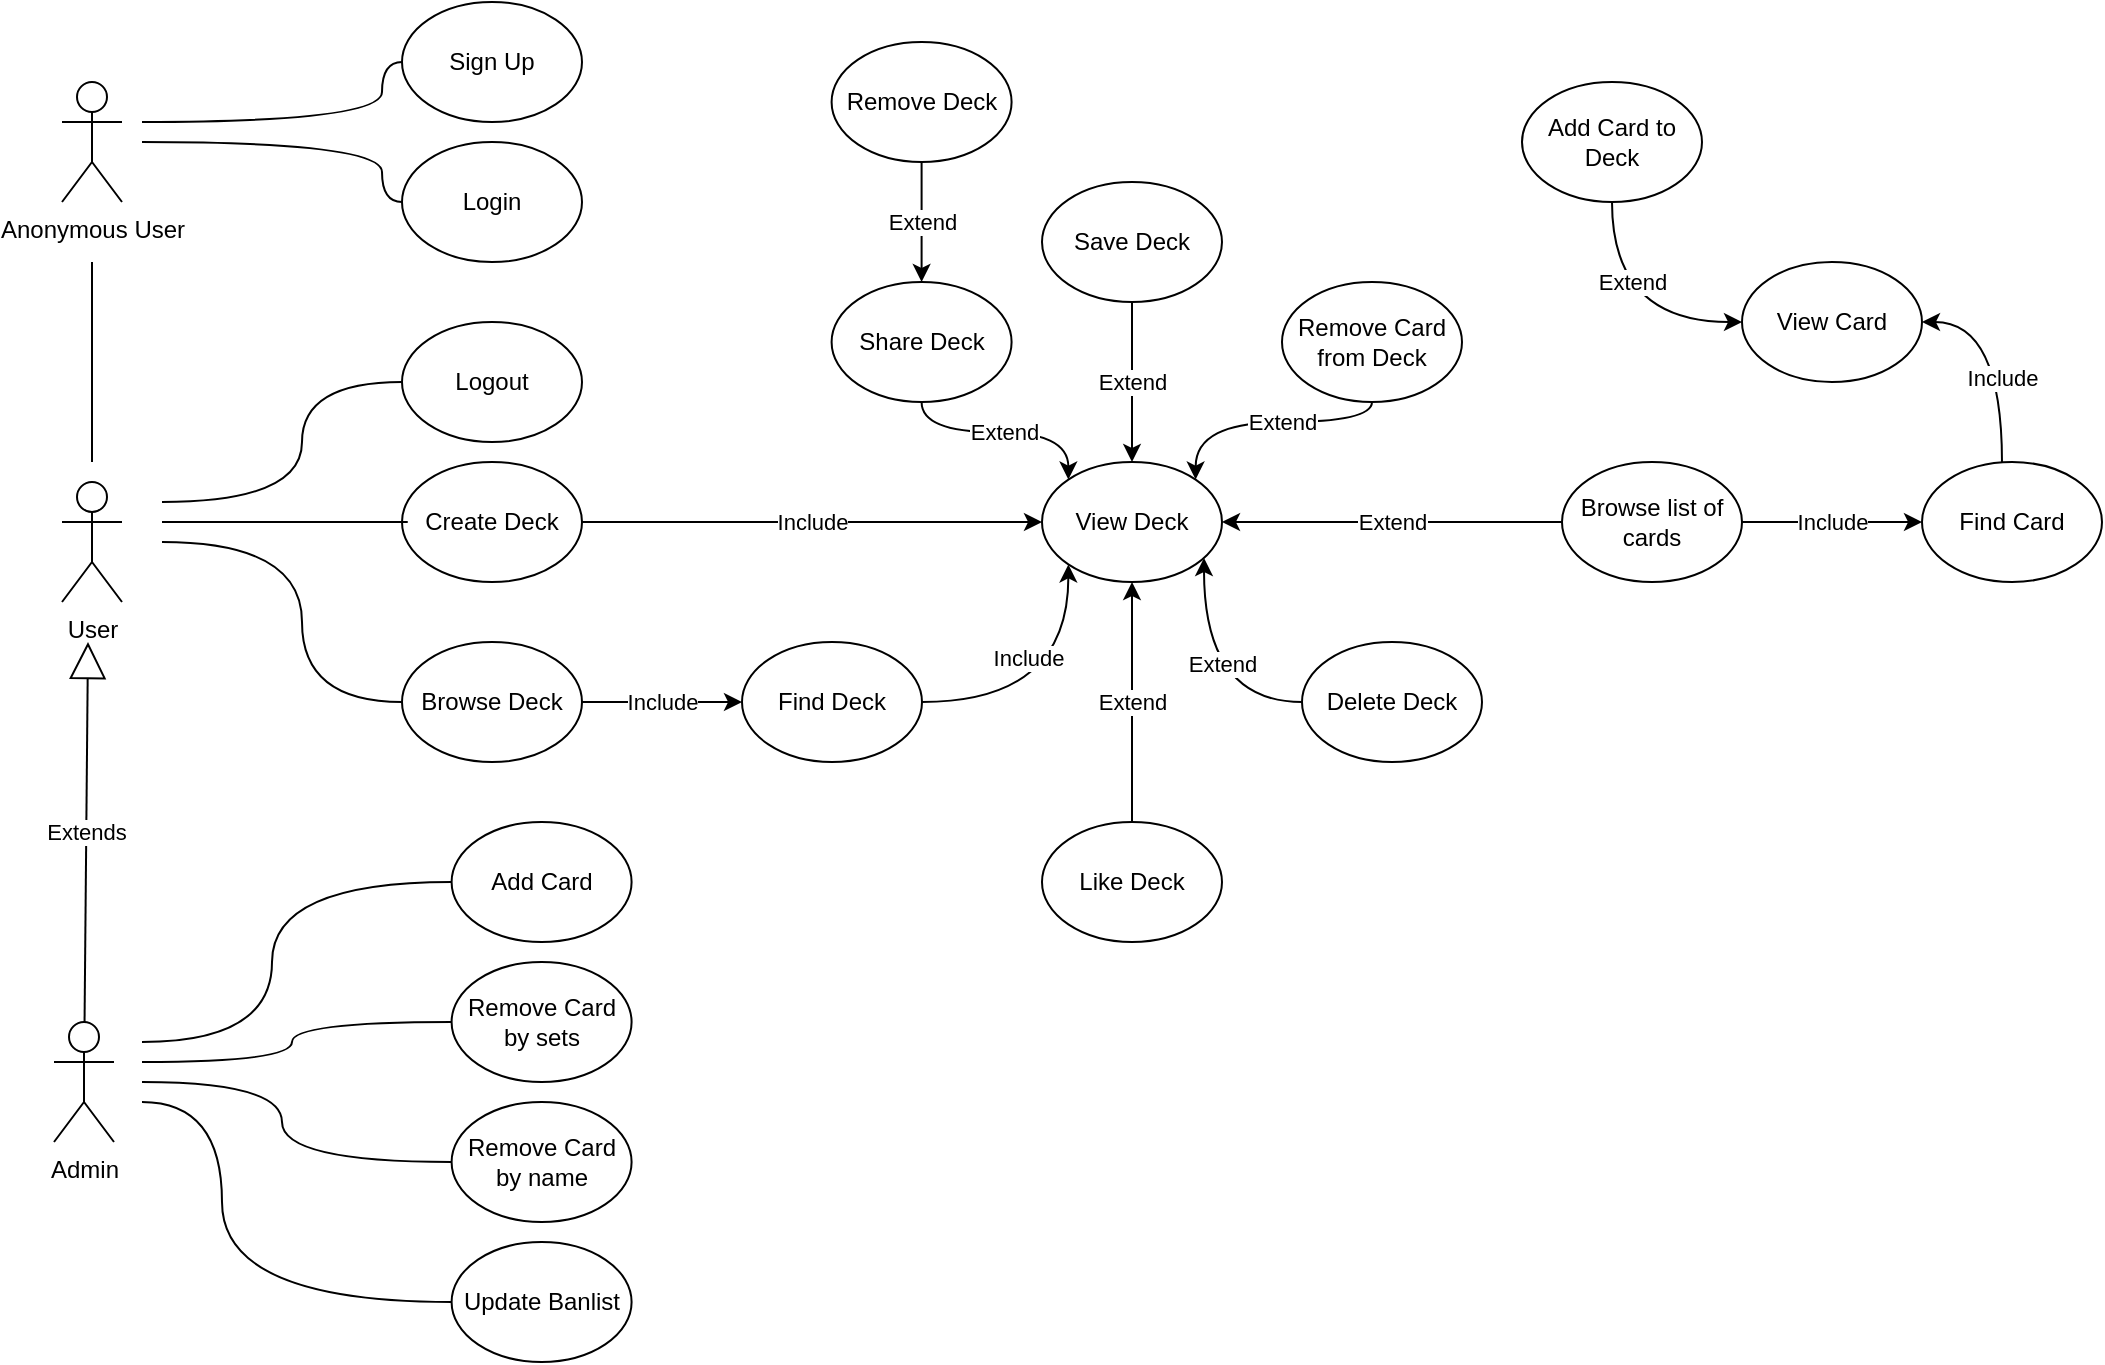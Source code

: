 <mxfile version="13.9.9" type="device"><diagram id="yVSfzS78so_vBnTFhU_X" name="Page-1"><mxGraphModel dx="1217" dy="706" grid="1" gridSize="10" guides="1" tooltips="1" connect="1" arrows="1" fold="1" page="1" pageScale="1" pageWidth="1169" pageHeight="827" math="0" shadow="0"><root><mxCell id="0"/><mxCell id="1" parent="0"/><mxCell id="9VWI_Bld4Z5zV3xlWNbk-1" value="User" style="shape=umlActor;verticalLabelPosition=bottom;verticalAlign=top;html=1;outlineConnect=0;" parent="1" vertex="1"><mxGeometry x="50" y="260" width="30" height="60" as="geometry"/></mxCell><mxCell id="9VWI_Bld4Z5zV3xlWNbk-5" value="Share Deck" style="ellipse;whiteSpace=wrap;html=1;" parent="1" vertex="1"><mxGeometry x="434.8" y="160" width="90" height="60" as="geometry"/></mxCell><mxCell id="9VWI_Bld4Z5zV3xlWNbk-6" value="Like Deck" style="ellipse;whiteSpace=wrap;html=1;" parent="1" vertex="1"><mxGeometry x="540" y="430" width="90" height="60" as="geometry"/></mxCell><mxCell id="9VWI_Bld4Z5zV3xlWNbk-14" value="" style="endArrow=classic;html=1;edgeStyle=orthogonalEdgeStyle;curved=1;exitX=0.5;exitY=0;exitDx=0;exitDy=0;entryX=0.5;entryY=1;entryDx=0;entryDy=0;" parent="1" source="9VWI_Bld4Z5zV3xlWNbk-6" target="9VWI_Bld4Z5zV3xlWNbk-35" edge="1"><mxGeometry relative="1" as="geometry"><mxPoint x="560" y="700" as="sourcePoint"/><mxPoint x="605" y="330" as="targetPoint"/></mxGeometry></mxCell><mxCell id="9VWI_Bld4Z5zV3xlWNbk-15" value="Extend" style="edgeLabel;resizable=0;html=1;align=center;verticalAlign=middle;" parent="9VWI_Bld4Z5zV3xlWNbk-14" connectable="0" vertex="1"><mxGeometry relative="1" as="geometry"/></mxCell><mxCell id="9VWI_Bld4Z5zV3xlWNbk-33" value="Create Deck" style="ellipse;whiteSpace=wrap;html=1;" parent="1" vertex="1"><mxGeometry x="220" y="250" width="90" height="60" as="geometry"/></mxCell><mxCell id="9VWI_Bld4Z5zV3xlWNbk-34" value="" style="endArrow=none;html=1;edgeStyle=orthogonalEdgeStyle;curved=1;entryX=0;entryY=0.5;entryDx=0;entryDy=0;" parent="1" target="9VWI_Bld4Z5zV3xlWNbk-33" edge="1"><mxGeometry width="50" height="50" relative="1" as="geometry"><mxPoint x="100" y="280" as="sourcePoint"/><mxPoint x="230" y="280" as="targetPoint"/><Array as="points"><mxPoint x="240" y="280"/><mxPoint x="240" y="280"/></Array></mxGeometry></mxCell><mxCell id="9VWI_Bld4Z5zV3xlWNbk-35" value="View Deck" style="ellipse;whiteSpace=wrap;html=1;" parent="1" vertex="1"><mxGeometry x="540" y="250" width="90" height="60" as="geometry"/></mxCell><mxCell id="9VWI_Bld4Z5zV3xlWNbk-37" value="" style="endArrow=classic;html=1;edgeStyle=orthogonalEdgeStyle;curved=1;exitX=1;exitY=0.5;exitDx=0;exitDy=0;entryX=0;entryY=0.5;entryDx=0;entryDy=0;" parent="1" source="9VWI_Bld4Z5zV3xlWNbk-33" target="9VWI_Bld4Z5zV3xlWNbk-35" edge="1"><mxGeometry relative="1" as="geometry"><mxPoint x="410" y="100" as="sourcePoint"/><mxPoint x="470" y="100" as="targetPoint"/></mxGeometry></mxCell><mxCell id="9VWI_Bld4Z5zV3xlWNbk-38" value="Include" style="edgeLabel;resizable=0;html=1;align=center;verticalAlign=middle;" parent="9VWI_Bld4Z5zV3xlWNbk-37" connectable="0" vertex="1"><mxGeometry relative="1" as="geometry"/></mxCell><mxCell id="9VWI_Bld4Z5zV3xlWNbk-43" value="Add Card to Deck" style="ellipse;whiteSpace=wrap;html=1;" parent="1" vertex="1"><mxGeometry x="780" y="60" width="90" height="60" as="geometry"/></mxCell><mxCell id="9VWI_Bld4Z5zV3xlWNbk-44" value="" style="endArrow=classic;html=1;edgeStyle=orthogonalEdgeStyle;curved=1;exitX=0.5;exitY=1;exitDx=0;exitDy=0;entryX=0;entryY=0.5;entryDx=0;entryDy=0;" parent="1" source="9VWI_Bld4Z5zV3xlWNbk-43" target="0TJtxd7_ahMWwG88mdCw-21" edge="1"><mxGeometry relative="1" as="geometry"><mxPoint x="660" y="280" as="sourcePoint"/><mxPoint x="800" y="170" as="targetPoint"/></mxGeometry></mxCell><mxCell id="9VWI_Bld4Z5zV3xlWNbk-45" value="Extend" style="edgeLabel;resizable=0;html=1;align=center;verticalAlign=middle;" parent="9VWI_Bld4Z5zV3xlWNbk-44" connectable="0" vertex="1"><mxGeometry relative="1" as="geometry"><mxPoint x="7" y="-20" as="offset"/></mxGeometry></mxCell><mxCell id="9VWI_Bld4Z5zV3xlWNbk-48" value="Browse Deck" style="ellipse;whiteSpace=wrap;html=1;" parent="1" vertex="1"><mxGeometry x="220" y="340" width="90" height="60" as="geometry"/></mxCell><mxCell id="9VWI_Bld4Z5zV3xlWNbk-49" value="" style="endArrow=none;html=1;edgeStyle=orthogonalEdgeStyle;curved=1;entryX=0;entryY=0.5;entryDx=0;entryDy=0;" parent="1" target="9VWI_Bld4Z5zV3xlWNbk-48" edge="1"><mxGeometry width="50" height="50" relative="1" as="geometry"><mxPoint x="100" y="290" as="sourcePoint"/><mxPoint x="220" y="320" as="targetPoint"/><Array as="points"><mxPoint x="170" y="290"/><mxPoint x="170" y="370"/></Array></mxGeometry></mxCell><mxCell id="9VWI_Bld4Z5zV3xlWNbk-53" value="Remove Card&lt;br&gt;by name" style="ellipse;whiteSpace=wrap;html=1;" parent="1" vertex="1"><mxGeometry x="244.8" y="570" width="90" height="60" as="geometry"/></mxCell><mxCell id="9VWI_Bld4Z5zV3xlWNbk-54" value="" style="endArrow=none;html=1;edgeStyle=orthogonalEdgeStyle;curved=1;entryX=0;entryY=0.5;entryDx=0;entryDy=0;" parent="1" target="9VWI_Bld4Z5zV3xlWNbk-53" edge="1"><mxGeometry width="50" height="50" relative="1" as="geometry"><mxPoint x="90" y="560" as="sourcePoint"/><mxPoint x="215" y="560" as="targetPoint"/><Array as="points"><mxPoint x="160" y="560"/><mxPoint x="160" y="600"/></Array></mxGeometry></mxCell><mxCell id="BHcnqF2V0i278zOYSRyX-1" value="Remove Card from Deck" style="ellipse;whiteSpace=wrap;html=1;" parent="1" vertex="1"><mxGeometry x="660" y="160" width="90" height="60" as="geometry"/></mxCell><mxCell id="BHcnqF2V0i278zOYSRyX-2" value="" style="endArrow=classic;html=1;edgeStyle=orthogonalEdgeStyle;curved=1;exitX=0.5;exitY=1;exitDx=0;exitDy=0;entryX=1;entryY=0;entryDx=0;entryDy=0;" parent="1" source="BHcnqF2V0i278zOYSRyX-1" target="9VWI_Bld4Z5zV3xlWNbk-35" edge="1"><mxGeometry relative="1" as="geometry"><mxPoint x="683.06" y="350" as="sourcePoint"/><mxPoint x="660" y="380" as="targetPoint"/><Array as="points"><mxPoint x="705" y="230"/><mxPoint x="617" y="230"/></Array></mxGeometry></mxCell><mxCell id="BHcnqF2V0i278zOYSRyX-3" value="Extend" style="edgeLabel;resizable=0;html=1;align=center;verticalAlign=middle;" parent="BHcnqF2V0i278zOYSRyX-2" connectable="0" vertex="1"><mxGeometry relative="1" as="geometry"><mxPoint x="8.33" as="offset"/></mxGeometry></mxCell><mxCell id="BHcnqF2V0i278zOYSRyX-4" value="" style="endArrow=classic;html=1;edgeStyle=orthogonalEdgeStyle;curved=1;exitX=1;exitY=0.5;exitDx=0;exitDy=0;entryX=0;entryY=0.5;entryDx=0;entryDy=0;" parent="1" source="9VWI_Bld4Z5zV3xlWNbk-48" target="BHcnqF2V0i278zOYSRyX-6" edge="1"><mxGeometry relative="1" as="geometry"><mxPoint x="370.0" y="280" as="sourcePoint"/><mxPoint x="410" y="370" as="targetPoint"/></mxGeometry></mxCell><mxCell id="BHcnqF2V0i278zOYSRyX-5" value="Include" style="edgeLabel;resizable=0;html=1;align=center;verticalAlign=middle;" parent="BHcnqF2V0i278zOYSRyX-4" connectable="0" vertex="1"><mxGeometry relative="1" as="geometry"/></mxCell><mxCell id="BHcnqF2V0i278zOYSRyX-6" value="Find Deck" style="ellipse;whiteSpace=wrap;html=1;" parent="1" vertex="1"><mxGeometry x="390" y="340" width="90" height="60" as="geometry"/></mxCell><mxCell id="BHcnqF2V0i278zOYSRyX-7" value="" style="endArrow=classic;html=1;edgeStyle=orthogonalEdgeStyle;curved=1;entryX=0;entryY=1;entryDx=0;entryDy=0;exitX=1;exitY=0.5;exitDx=0;exitDy=0;" parent="1" source="BHcnqF2V0i278zOYSRyX-6" target="9VWI_Bld4Z5zV3xlWNbk-35" edge="1"><mxGeometry relative="1" as="geometry"><mxPoint x="410" y="518.26" as="sourcePoint"/><mxPoint x="461.14" y="340" as="targetPoint"/></mxGeometry></mxCell><mxCell id="BHcnqF2V0i278zOYSRyX-8" value="Include" style="edgeLabel;resizable=0;html=1;align=center;verticalAlign=middle;" parent="BHcnqF2V0i278zOYSRyX-7" connectable="0" vertex="1"><mxGeometry relative="1" as="geometry"><mxPoint x="-18.4" y="-22.34" as="offset"/></mxGeometry></mxCell><mxCell id="BHcnqF2V0i278zOYSRyX-11" value="Delete Deck" style="ellipse;whiteSpace=wrap;html=1;" parent="1" vertex="1"><mxGeometry x="670" y="340.0" width="90" height="60" as="geometry"/></mxCell><mxCell id="BHcnqF2V0i278zOYSRyX-12" value="" style="endArrow=classic;html=1;edgeStyle=orthogonalEdgeStyle;curved=1;exitX=0;exitY=0.5;exitDx=0;exitDy=0;" parent="1" source="BHcnqF2V0i278zOYSRyX-11" target="9VWI_Bld4Z5zV3xlWNbk-35" edge="1"><mxGeometry relative="1" as="geometry"><mxPoint x="800" y="439" as="sourcePoint"/><mxPoint x="610" y="301" as="targetPoint"/><Array as="points"><mxPoint x="621" y="370"/></Array></mxGeometry></mxCell><mxCell id="BHcnqF2V0i278zOYSRyX-13" value="Extend" style="edgeLabel;resizable=0;html=1;align=center;verticalAlign=middle;" parent="BHcnqF2V0i278zOYSRyX-12" connectable="0" vertex="1"><mxGeometry relative="1" as="geometry"><mxPoint x="9" y="-8" as="offset"/></mxGeometry></mxCell><mxCell id="BHcnqF2V0i278zOYSRyX-15" value="Admin" style="shape=umlActor;verticalLabelPosition=bottom;verticalAlign=top;html=1;outlineConnect=0;" parent="1" vertex="1"><mxGeometry x="46" y="530" width="30" height="60" as="geometry"/></mxCell><mxCell id="BHcnqF2V0i278zOYSRyX-16" value="Extends" style="endArrow=block;endSize=16;endFill=0;html=1;" parent="1" source="BHcnqF2V0i278zOYSRyX-15" edge="1"><mxGeometry width="160" relative="1" as="geometry"><mxPoint y="390" as="sourcePoint"/><mxPoint x="63" y="340" as="targetPoint"/></mxGeometry></mxCell><mxCell id="BHcnqF2V0i278zOYSRyX-18" value="Add Card" style="ellipse;whiteSpace=wrap;html=1;" parent="1" vertex="1"><mxGeometry x="244.8" y="430" width="90" height="60" as="geometry"/></mxCell><mxCell id="BHcnqF2V0i278zOYSRyX-19" value="" style="endArrow=none;html=1;edgeStyle=orthogonalEdgeStyle;curved=1;entryX=0;entryY=0.5;entryDx=0;entryDy=0;" parent="1" target="BHcnqF2V0i278zOYSRyX-18" edge="1"><mxGeometry width="50" height="50" relative="1" as="geometry"><mxPoint x="90" y="540" as="sourcePoint"/><mxPoint x="285" y="484" as="targetPoint"/><Array as="points"><mxPoint x="155" y="540"/><mxPoint x="155" y="460"/></Array></mxGeometry></mxCell><mxCell id="BHcnqF2V0i278zOYSRyX-20" value="Update Banlist" style="ellipse;whiteSpace=wrap;html=1;" parent="1" vertex="1"><mxGeometry x="244.8" y="640" width="90" height="60" as="geometry"/></mxCell><mxCell id="BHcnqF2V0i278zOYSRyX-21" value="" style="endArrow=none;html=1;edgeStyle=orthogonalEdgeStyle;curved=1;" parent="1" target="BHcnqF2V0i278zOYSRyX-20" edge="1"><mxGeometry width="50" height="50" relative="1" as="geometry"><mxPoint x="90" y="570" as="sourcePoint"/><mxPoint x="195" y="769.94" as="targetPoint"/><Array as="points"><mxPoint x="130" y="570"/><mxPoint x="130" y="670"/></Array></mxGeometry></mxCell><mxCell id="BHcnqF2V0i278zOYSRyX-29" value="Remove Deck" style="ellipse;whiteSpace=wrap;html=1;" parent="1" vertex="1"><mxGeometry x="434.8" y="40" width="90" height="60" as="geometry"/></mxCell><mxCell id="BHcnqF2V0i278zOYSRyX-30" value="" style="endArrow=classic;html=1;edgeStyle=orthogonalEdgeStyle;curved=1;exitX=0.5;exitY=1;exitDx=0;exitDy=0;entryX=0.5;entryY=0;entryDx=0;entryDy=0;" parent="1" source="BHcnqF2V0i278zOYSRyX-29" target="9VWI_Bld4Z5zV3xlWNbk-5" edge="1"><mxGeometry relative="1" as="geometry"><mxPoint x="555" y="270" as="sourcePoint"/><mxPoint x="460" y="340" as="targetPoint"/></mxGeometry></mxCell><mxCell id="BHcnqF2V0i278zOYSRyX-31" value="Extend" style="edgeLabel;resizable=0;html=1;align=center;verticalAlign=middle;" parent="BHcnqF2V0i278zOYSRyX-30" connectable="0" vertex="1"><mxGeometry relative="1" as="geometry"><mxPoint as="offset"/></mxGeometry></mxCell><mxCell id="0TJtxd7_ahMWwG88mdCw-5" value="Sign Up" style="ellipse;whiteSpace=wrap;html=1;" parent="1" vertex="1"><mxGeometry x="220" y="20" width="90" height="60" as="geometry"/></mxCell><mxCell id="0TJtxd7_ahMWwG88mdCw-6" value="" style="endArrow=none;html=1;edgeStyle=orthogonalEdgeStyle;curved=1;entryX=0;entryY=0.5;entryDx=0;entryDy=0;" parent="1" target="0TJtxd7_ahMWwG88mdCw-5" edge="1"><mxGeometry width="50" height="50" relative="1" as="geometry"><mxPoint x="90" y="80" as="sourcePoint"/><mxPoint x="130" y="190" as="targetPoint"/><Array as="points"><mxPoint x="210" y="80"/><mxPoint x="210" y="50"/></Array></mxGeometry></mxCell><mxCell id="0TJtxd7_ahMWwG88mdCw-11" value="Login" style="ellipse;whiteSpace=wrap;html=1;" parent="1" vertex="1"><mxGeometry x="220" y="90" width="90" height="60" as="geometry"/></mxCell><mxCell id="0TJtxd7_ahMWwG88mdCw-12" value="" style="endArrow=none;html=1;edgeStyle=orthogonalEdgeStyle;curved=1;entryX=0;entryY=0.5;entryDx=0;entryDy=0;" parent="1" target="0TJtxd7_ahMWwG88mdCw-11" edge="1"><mxGeometry width="50" height="50" relative="1" as="geometry"><mxPoint x="90" y="90" as="sourcePoint"/><mxPoint x="210" y="130" as="targetPoint"/><Array as="points"><mxPoint x="210" y="90"/><mxPoint x="210" y="120"/></Array></mxGeometry></mxCell><mxCell id="0TJtxd7_ahMWwG88mdCw-15" value="Browse list of cards" style="ellipse;whiteSpace=wrap;html=1;" parent="1" vertex="1"><mxGeometry x="800" y="250" width="90" height="60" as="geometry"/></mxCell><mxCell id="0TJtxd7_ahMWwG88mdCw-16" value="" style="endArrow=classic;html=1;edgeStyle=orthogonalEdgeStyle;curved=1;exitX=1;exitY=0.5;exitDx=0;exitDy=0;entryX=0;entryY=0.5;entryDx=0;entryDy=0;" parent="1" source="0TJtxd7_ahMWwG88mdCw-15" target="0TJtxd7_ahMWwG88mdCw-18" edge="1"><mxGeometry relative="1" as="geometry"><mxPoint x="1060.0" y="205" as="sourcePoint"/><mxPoint x="1100" y="295" as="targetPoint"/></mxGeometry></mxCell><mxCell id="0TJtxd7_ahMWwG88mdCw-17" value="Include" style="edgeLabel;resizable=0;html=1;align=center;verticalAlign=middle;" parent="0TJtxd7_ahMWwG88mdCw-16" connectable="0" vertex="1"><mxGeometry relative="1" as="geometry"/></mxCell><mxCell id="0TJtxd7_ahMWwG88mdCw-18" value="Find Card" style="ellipse;whiteSpace=wrap;html=1;" parent="1" vertex="1"><mxGeometry x="980" y="250" width="90" height="60" as="geometry"/></mxCell><mxCell id="0TJtxd7_ahMWwG88mdCw-19" value="" style="endArrow=classic;html=1;edgeStyle=orthogonalEdgeStyle;curved=1;entryX=1;entryY=0.5;entryDx=0;entryDy=0;" parent="1" source="0TJtxd7_ahMWwG88mdCw-18" target="0TJtxd7_ahMWwG88mdCw-21" edge="1"><mxGeometry relative="1" as="geometry"><mxPoint x="1111.68" y="360.99" as="sourcePoint"/><mxPoint x="1130" y="419.01" as="targetPoint"/><Array as="points"><mxPoint x="1020" y="180"/></Array></mxGeometry></mxCell><mxCell id="0TJtxd7_ahMWwG88mdCw-20" value="Include" style="edgeLabel;resizable=0;html=1;align=center;verticalAlign=middle;" parent="0TJtxd7_ahMWwG88mdCw-19" connectable="0" vertex="1"><mxGeometry relative="1" as="geometry"><mxPoint y="12.5" as="offset"/></mxGeometry></mxCell><mxCell id="0TJtxd7_ahMWwG88mdCw-21" value="View Card" style="ellipse;whiteSpace=wrap;html=1;" parent="1" vertex="1"><mxGeometry x="890" y="150" width="90" height="60" as="geometry"/></mxCell><mxCell id="0TJtxd7_ahMWwG88mdCw-22" value="" style="endArrow=classic;html=1;edgeStyle=orthogonalEdgeStyle;curved=1;exitX=0;exitY=0.5;exitDx=0;exitDy=0;entryX=1;entryY=0.5;entryDx=0;entryDy=0;" parent="1" source="0TJtxd7_ahMWwG88mdCw-15" target="9VWI_Bld4Z5zV3xlWNbk-35" edge="1"><mxGeometry relative="1" as="geometry"><mxPoint x="670" y="260" as="sourcePoint"/><mxPoint x="630" y="280" as="targetPoint"/></mxGeometry></mxCell><mxCell id="0TJtxd7_ahMWwG88mdCw-23" value="Extend" style="edgeLabel;resizable=0;html=1;align=center;verticalAlign=middle;" parent="0TJtxd7_ahMWwG88mdCw-22" connectable="0" vertex="1"><mxGeometry relative="1" as="geometry"/></mxCell><mxCell id="0TJtxd7_ahMWwG88mdCw-29" value="Save Deck" style="ellipse;whiteSpace=wrap;html=1;" parent="1" vertex="1"><mxGeometry x="540" y="110" width="90" height="60" as="geometry"/></mxCell><mxCell id="0TJtxd7_ahMWwG88mdCw-30" value="" style="endArrow=classic;html=1;edgeStyle=orthogonalEdgeStyle;curved=1;exitX=0.5;exitY=1;exitDx=0;exitDy=0;entryX=0.5;entryY=0;entryDx=0;entryDy=0;" parent="1" source="0TJtxd7_ahMWwG88mdCw-29" target="9VWI_Bld4Z5zV3xlWNbk-35" edge="1"><mxGeometry relative="1" as="geometry"><mxPoint x="663" y="180" as="sourcePoint"/><mxPoint x="585" y="230" as="targetPoint"/><Array as="points"><mxPoint x="585" y="180"/><mxPoint x="585" y="180"/></Array></mxGeometry></mxCell><mxCell id="0TJtxd7_ahMWwG88mdCw-31" value="Extend" style="edgeLabel;resizable=0;html=1;align=center;verticalAlign=middle;" parent="0TJtxd7_ahMWwG88mdCw-30" connectable="0" vertex="1"><mxGeometry relative="1" as="geometry"><mxPoint y="1.776e-15" as="offset"/></mxGeometry></mxCell><mxCell id="zHZ4fqLpZKE9dHiHcitd-20" value="" style="endArrow=classic;html=1;edgeStyle=orthogonalEdgeStyle;curved=1;exitX=0.5;exitY=1;exitDx=0;exitDy=0;entryX=0;entryY=0;entryDx=0;entryDy=0;" parent="1" source="9VWI_Bld4Z5zV3xlWNbk-5" target="9VWI_Bld4Z5zV3xlWNbk-35" edge="1"><mxGeometry relative="1" as="geometry"><mxPoint x="500.0" y="240" as="sourcePoint"/><mxPoint x="570" y="250" as="targetPoint"/></mxGeometry></mxCell><mxCell id="zHZ4fqLpZKE9dHiHcitd-21" value="Extend" style="edgeLabel;resizable=0;html=1;align=center;verticalAlign=middle;" parent="zHZ4fqLpZKE9dHiHcitd-20" connectable="0" vertex="1"><mxGeometry relative="1" as="geometry"/></mxCell><mxCell id="zHZ4fqLpZKE9dHiHcitd-41" value="Remove Card&lt;br&gt;by sets" style="ellipse;whiteSpace=wrap;html=1;" parent="1" vertex="1"><mxGeometry x="244.8" y="500" width="90" height="60" as="geometry"/></mxCell><mxCell id="zHZ4fqLpZKE9dHiHcitd-42" value="" style="endArrow=none;html=1;edgeStyle=orthogonalEdgeStyle;curved=1;entryX=0;entryY=0.5;entryDx=0;entryDy=0;" parent="1" target="zHZ4fqLpZKE9dHiHcitd-41" edge="1"><mxGeometry width="50" height="50" relative="1" as="geometry"><mxPoint x="90" y="550" as="sourcePoint"/><mxPoint x="250" y="520" as="targetPoint"/><Array as="points"><mxPoint x="165" y="550"/><mxPoint x="165" y="530"/></Array></mxGeometry></mxCell><mxCell id="UZl3RVdfbDPs7Cka-Dhs-58" value="Anonymous User" style="shape=umlActor;verticalLabelPosition=bottom;verticalAlign=top;html=1;outlineConnect=0;" parent="1" vertex="1"><mxGeometry x="50" y="60" width="30" height="60" as="geometry"/></mxCell><mxCell id="UZl3RVdfbDPs7Cka-Dhs-62" value="" style="endArrow=none;html=1;strokeWidth=1;" parent="1" edge="1"><mxGeometry width="50" height="50" relative="1" as="geometry"><mxPoint x="65" y="250" as="sourcePoint"/><mxPoint x="65" y="150" as="targetPoint"/></mxGeometry></mxCell><mxCell id="UZl3RVdfbDPs7Cka-Dhs-64" value="Logout" style="ellipse;whiteSpace=wrap;html=1;" parent="1" vertex="1"><mxGeometry x="220" y="180" width="90" height="60" as="geometry"/></mxCell><mxCell id="UZl3RVdfbDPs7Cka-Dhs-65" value="" style="endArrow=none;html=1;edgeStyle=orthogonalEdgeStyle;curved=1;" parent="1" target="UZl3RVdfbDPs7Cka-Dhs-64" edge="1"><mxGeometry width="50" height="50" relative="1" as="geometry"><mxPoint x="100" y="270" as="sourcePoint"/><mxPoint x="150" y="230" as="targetPoint"/><Array as="points"><mxPoint x="170" y="270"/><mxPoint x="170" y="210"/></Array></mxGeometry></mxCell></root></mxGraphModel></diagram></mxfile>